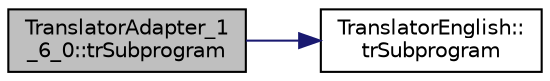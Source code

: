 digraph "TranslatorAdapter_1_6_0::trSubprogram"
{
 // LATEX_PDF_SIZE
  edge [fontname="Helvetica",fontsize="10",labelfontname="Helvetica",labelfontsize="10"];
  node [fontname="Helvetica",fontsize="10",shape=record];
  rankdir="LR";
  Node1 [label="TranslatorAdapter_1\l_6_0::trSubprogram",height=0.2,width=0.4,color="black", fillcolor="grey75", style="filled", fontcolor="black",tooltip=" "];
  Node1 -> Node2 [color="midnightblue",fontsize="10",style="solid",fontname="Helvetica"];
  Node2 [label="TranslatorEnglish::\ltrSubprogram",height=0.2,width=0.4,color="black", fillcolor="white", style="filled",URL="$classTranslatorEnglish.html#a6a41819138e175f26a553ccf8069cec3",tooltip=" "];
}
